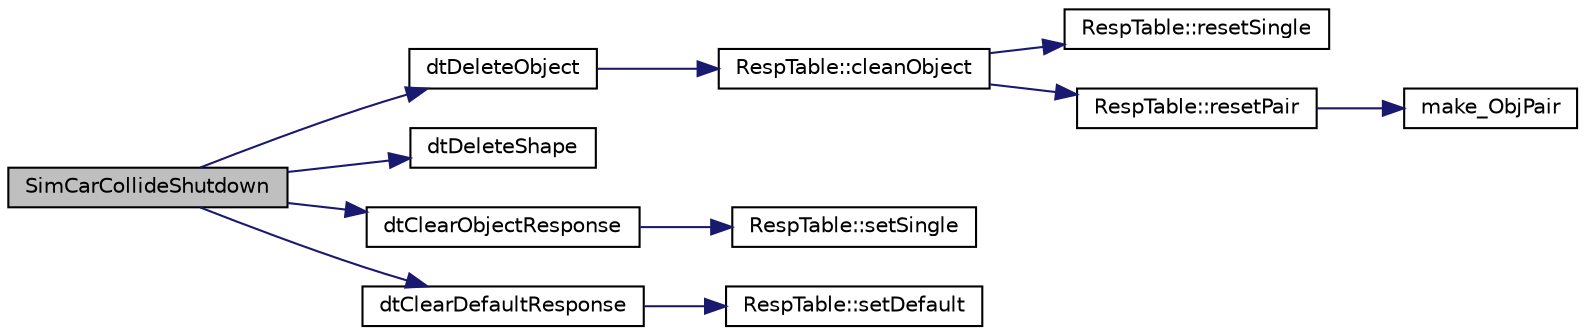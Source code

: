 digraph "SimCarCollideShutdown"
{
  edge [fontname="Helvetica",fontsize="10",labelfontname="Helvetica",labelfontsize="10"];
  node [fontname="Helvetica",fontsize="10",shape=record];
  rankdir="LR";
  Node1 [label="SimCarCollideShutdown",height=0.2,width=0.4,color="black", fillcolor="grey75", style="filled", fontcolor="black"];
  Node1 -> Node2 [color="midnightblue",fontsize="10",style="solid",fontname="Helvetica"];
  Node2 [label="dtDeleteObject",height=0.2,width=0.4,color="black", fillcolor="white", style="filled",URL="$solid_8h.html#ae258194ff72c46ef3456632b1b9f1204"];
  Node2 -> Node3 [color="midnightblue",fontsize="10",style="solid",fontname="Helvetica"];
  Node3 [label="RespTable::cleanObject",height=0.2,width=0.4,color="black", fillcolor="white", style="filled",URL="$class_resp_table.html#a514691bfc637b7d0a2156bba5e9d5abe"];
  Node3 -> Node4 [color="midnightblue",fontsize="10",style="solid",fontname="Helvetica"];
  Node4 [label="RespTable::resetSingle",height=0.2,width=0.4,color="black", fillcolor="white", style="filled",URL="$class_resp_table.html#a4a87f55965c3776bc463c75926a13765"];
  Node3 -> Node5 [color="midnightblue",fontsize="10",style="solid",fontname="Helvetica"];
  Node5 [label="RespTable::resetPair",height=0.2,width=0.4,color="black", fillcolor="white", style="filled",URL="$class_resp_table.html#aab3525a1f929c73112b968f466bafaf1"];
  Node5 -> Node6 [color="midnightblue",fontsize="10",style="solid",fontname="Helvetica"];
  Node6 [label="make_ObjPair",height=0.2,width=0.4,color="black", fillcolor="white", style="filled",URL="$_resp_table_8h.html#a147bd3ff217bf73c38e94e7b61ddec43"];
  Node1 -> Node7 [color="midnightblue",fontsize="10",style="solid",fontname="Helvetica"];
  Node7 [label="dtDeleteShape",height=0.2,width=0.4,color="black", fillcolor="white", style="filled",URL="$solid_8h.html#a6471d580e786e5a194d3b29d96d547ae"];
  Node1 -> Node8 [color="midnightblue",fontsize="10",style="solid",fontname="Helvetica"];
  Node8 [label="dtClearObjectResponse",height=0.2,width=0.4,color="black", fillcolor="white", style="filled",URL="$solid_8h.html#ae65d295557118d9d5044318710863523"];
  Node8 -> Node9 [color="midnightblue",fontsize="10",style="solid",fontname="Helvetica"];
  Node9 [label="RespTable::setSingle",height=0.2,width=0.4,color="black", fillcolor="white", style="filled",URL="$class_resp_table.html#a3cf99f3864de6655b41b68c13fe498cc"];
  Node1 -> Node10 [color="midnightblue",fontsize="10",style="solid",fontname="Helvetica"];
  Node10 [label="dtClearDefaultResponse",height=0.2,width=0.4,color="black", fillcolor="white", style="filled",URL="$solid_8h.html#a53ab4d86d914eaa55b45e1896fc10004"];
  Node10 -> Node11 [color="midnightblue",fontsize="10",style="solid",fontname="Helvetica"];
  Node11 [label="RespTable::setDefault",height=0.2,width=0.4,color="black", fillcolor="white", style="filled",URL="$class_resp_table.html#acab1d35f72700725e5c0bccaacee361a"];
}
